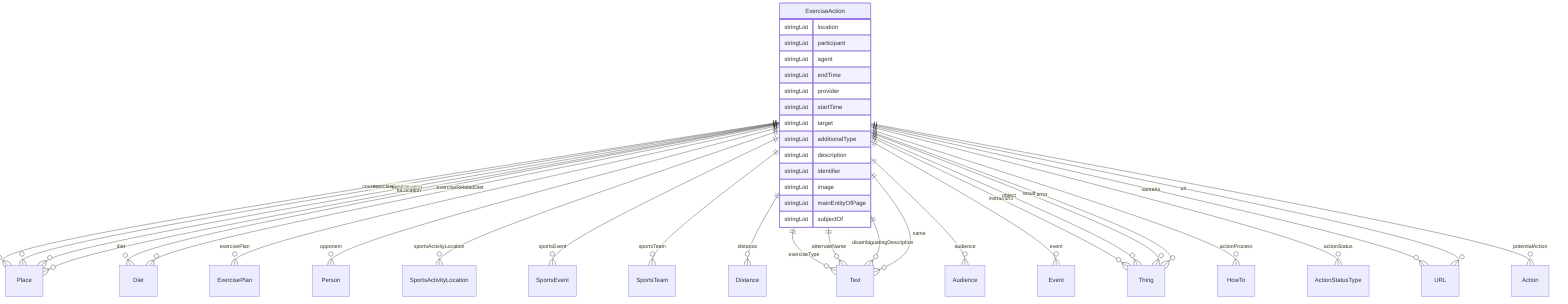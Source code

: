 erDiagram
ExerciseAction {
    stringList location  
    stringList participant  
    stringList agent  
    stringList endTime  
    stringList provider  
    stringList startTime  
    stringList target  
    stringList additionalType  
    stringList description  
    stringList identifier  
    stringList image  
    stringList mainEntityOfPage  
    stringList subjectOf  
}

ExerciseAction ||--}o Place : "course"
ExerciseAction ||--}o Diet : "diet"
ExerciseAction ||--}o Place : "exerciseCourse"
ExerciseAction ||--}o ExercisePlan : "exercisePlan"
ExerciseAction ||--}o Diet : "exerciseRelatedDiet"
ExerciseAction ||--}o Place : "fromLocation"
ExerciseAction ||--}o Person : "opponent"
ExerciseAction ||--}o SportsActivityLocation : "sportsActivityLocation"
ExerciseAction ||--}o SportsEvent : "sportsEvent"
ExerciseAction ||--}o SportsTeam : "sportsTeam"
ExerciseAction ||--}o Place : "toLocation"
ExerciseAction ||--}o Distance : "distance"
ExerciseAction ||--}o Text : "exerciseType"
ExerciseAction ||--}o Audience : "audience"
ExerciseAction ||--}o Event : "event"
ExerciseAction ||--}o Thing : "instrument"
ExerciseAction ||--}o Thing : "object"
ExerciseAction ||--}o Thing : "result"
ExerciseAction ||--}o HowTo : "actionProcess"
ExerciseAction ||--}o ActionStatusType : "actionStatus"
ExerciseAction ||--}o Thing : "error"
ExerciseAction ||--}o Text : "alternateName"
ExerciseAction ||--}o Text : "disambiguatingDescription"
ExerciseAction ||--}o Text : "name"
ExerciseAction ||--}o URL : "sameAs"
ExerciseAction ||--}o Action : "potentialAction"
ExerciseAction ||--}o URL : "url"